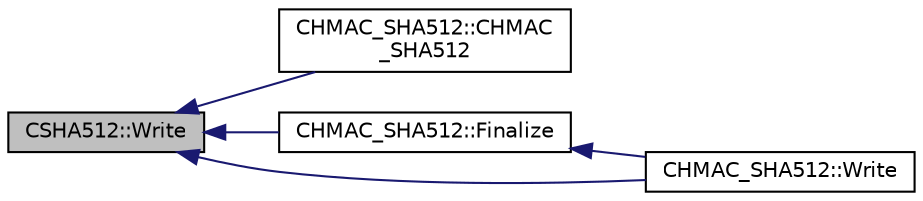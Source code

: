 digraph "CSHA512::Write"
{
  edge [fontname="Helvetica",fontsize="10",labelfontname="Helvetica",labelfontsize="10"];
  node [fontname="Helvetica",fontsize="10",shape=record];
  rankdir="LR";
  Node13 [label="CSHA512::Write",height=0.2,width=0.4,color="black", fillcolor="grey75", style="filled", fontcolor="black"];
  Node13 -> Node14 [dir="back",color="midnightblue",fontsize="10",style="solid",fontname="Helvetica"];
  Node14 [label="CHMAC_SHA512::CHMAC\l_SHA512",height=0.2,width=0.4,color="black", fillcolor="white", style="filled",URL="$class_c_h_m_a_c___s_h_a512.html#a03e1288c20422f66b7e732aafda804e5"];
  Node13 -> Node15 [dir="back",color="midnightblue",fontsize="10",style="solid",fontname="Helvetica"];
  Node15 [label="CHMAC_SHA512::Finalize",height=0.2,width=0.4,color="black", fillcolor="white", style="filled",URL="$class_c_h_m_a_c___s_h_a512.html#a3042ed5129bd381eb18ed2da201d6ed5"];
  Node15 -> Node16 [dir="back",color="midnightblue",fontsize="10",style="solid",fontname="Helvetica"];
  Node16 [label="CHMAC_SHA512::Write",height=0.2,width=0.4,color="black", fillcolor="white", style="filled",URL="$class_c_h_m_a_c___s_h_a512.html#aefdf2b068b668027b67c8822227a5a18"];
  Node13 -> Node16 [dir="back",color="midnightblue",fontsize="10",style="solid",fontname="Helvetica"];
}
